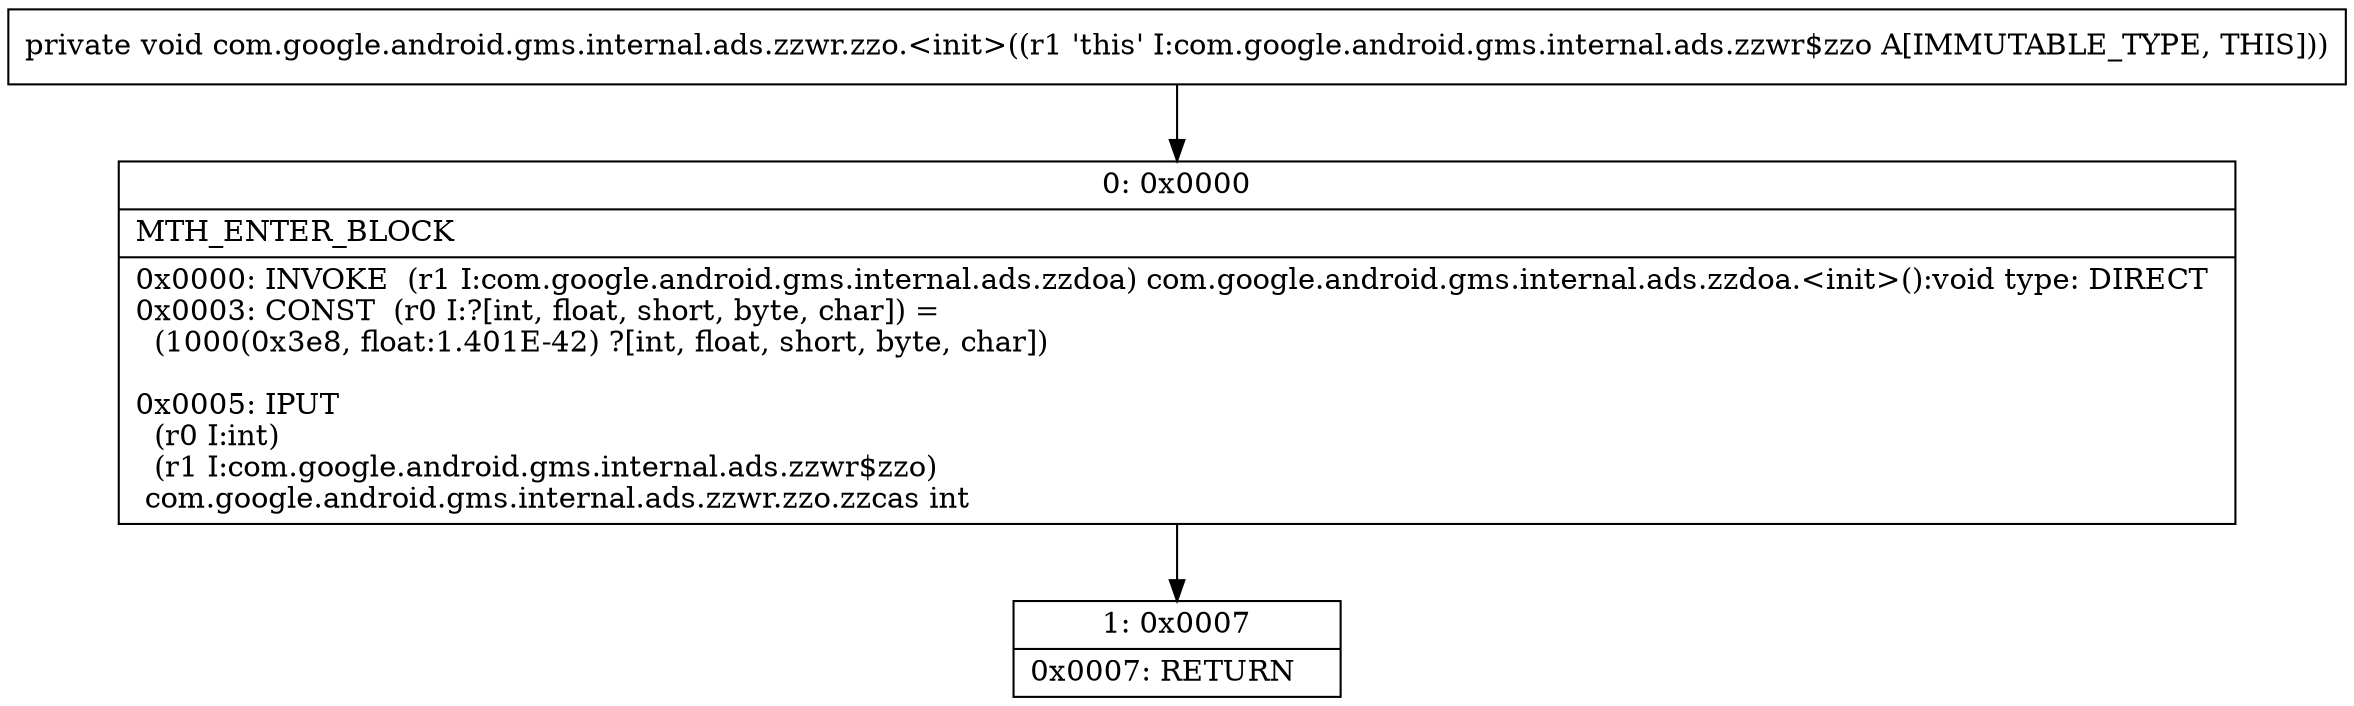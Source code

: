 digraph "CFG forcom.google.android.gms.internal.ads.zzwr.zzo.\<init\>()V" {
Node_0 [shape=record,label="{0\:\ 0x0000|MTH_ENTER_BLOCK\l|0x0000: INVOKE  (r1 I:com.google.android.gms.internal.ads.zzdoa) com.google.android.gms.internal.ads.zzdoa.\<init\>():void type: DIRECT \l0x0003: CONST  (r0 I:?[int, float, short, byte, char]) = \l  (1000(0x3e8, float:1.401E\-42) ?[int, float, short, byte, char])\l \l0x0005: IPUT  \l  (r0 I:int)\l  (r1 I:com.google.android.gms.internal.ads.zzwr$zzo)\l com.google.android.gms.internal.ads.zzwr.zzo.zzcas int \l}"];
Node_1 [shape=record,label="{1\:\ 0x0007|0x0007: RETURN   \l}"];
MethodNode[shape=record,label="{private void com.google.android.gms.internal.ads.zzwr.zzo.\<init\>((r1 'this' I:com.google.android.gms.internal.ads.zzwr$zzo A[IMMUTABLE_TYPE, THIS])) }"];
MethodNode -> Node_0;
Node_0 -> Node_1;
}

